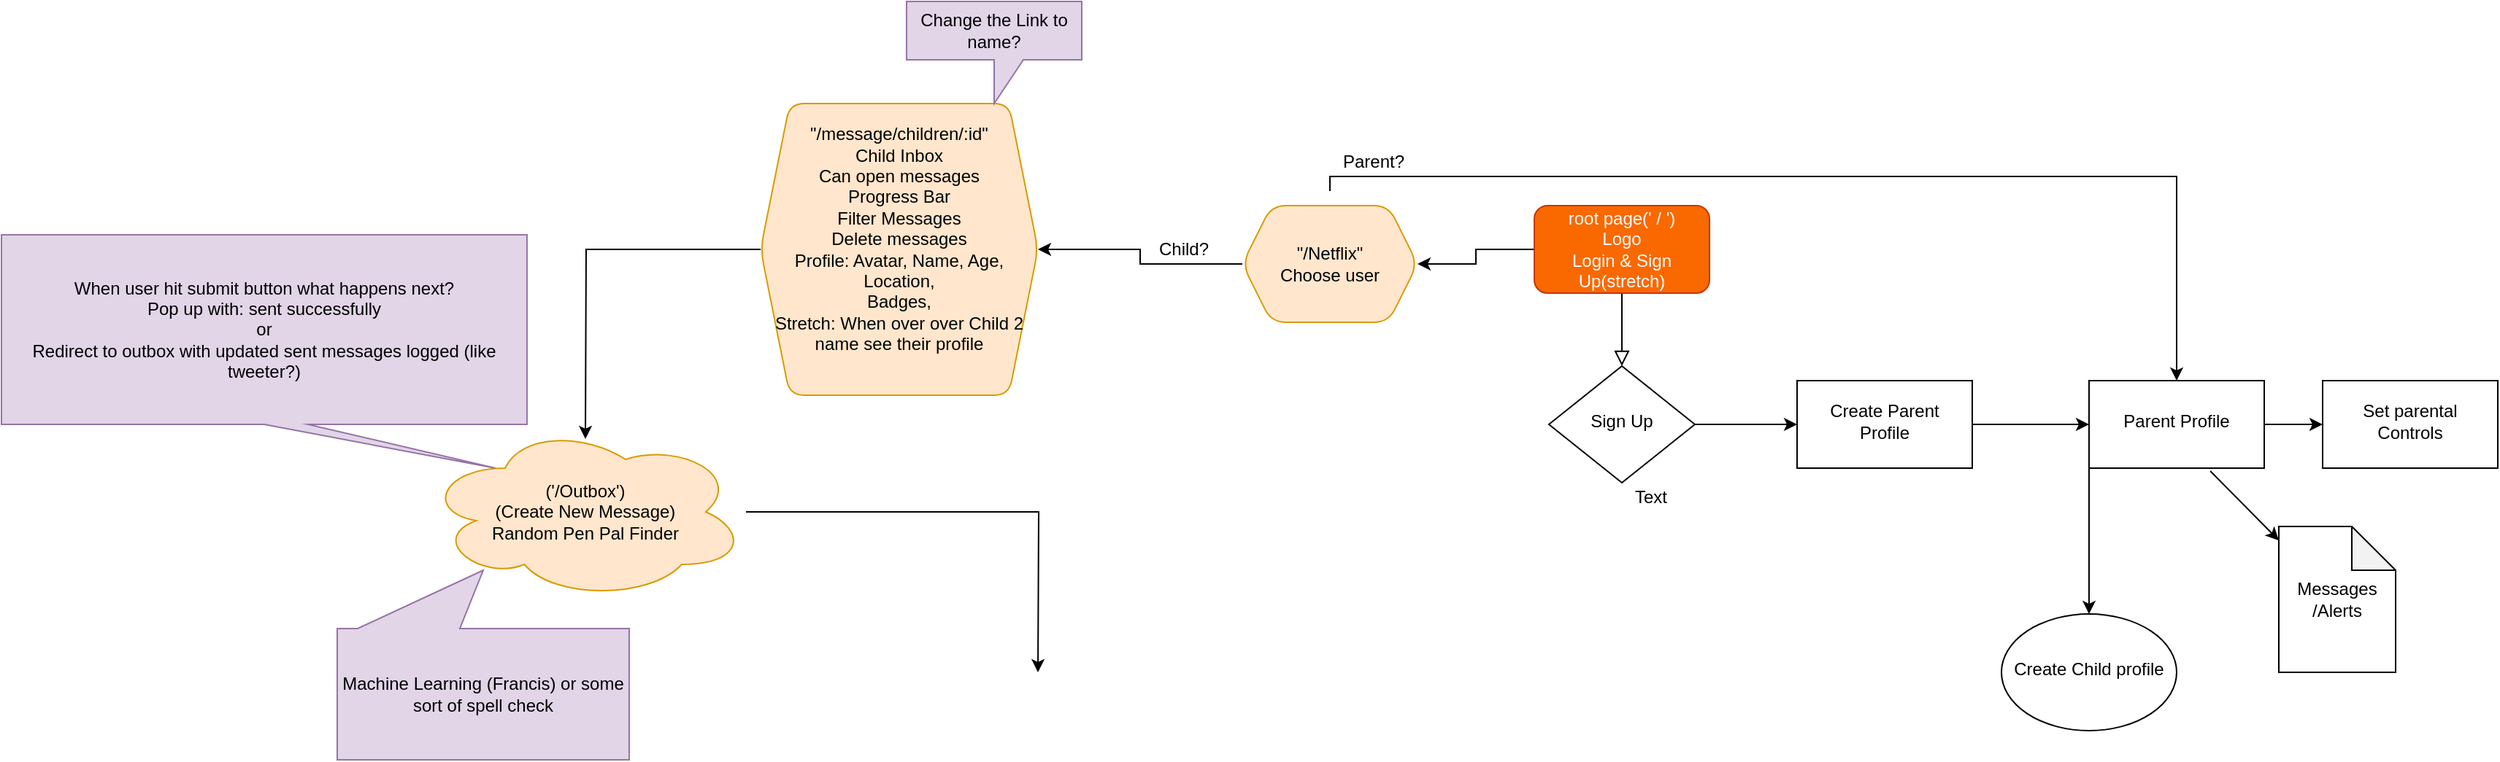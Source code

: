 <mxfile version="14.4.0" type="github">
  <diagram id="C5RBs43oDa-KdzZeNtuy" name="MVP Flow chart">
    <mxGraphModel dx="2737" dy="1714" grid="1" gridSize="10" guides="1" tooltips="1" connect="1" arrows="1" fold="1" page="1" pageScale="1" pageWidth="827" pageHeight="1169" math="0" shadow="0">
      <root>
        <mxCell id="WIyWlLk6GJQsqaUBKTNV-0" />
        <mxCell id="WIyWlLk6GJQsqaUBKTNV-1" parent="WIyWlLk6GJQsqaUBKTNV-0" />
        <mxCell id="WIyWlLk6GJQsqaUBKTNV-2" value="" style="rounded=0;html=1;jettySize=auto;orthogonalLoop=1;fontSize=11;endArrow=block;endFill=0;endSize=8;strokeWidth=1;shadow=0;labelBackgroundColor=none;edgeStyle=orthogonalEdgeStyle;" parent="WIyWlLk6GJQsqaUBKTNV-1" source="WIyWlLk6GJQsqaUBKTNV-3" target="WIyWlLk6GJQsqaUBKTNV-6" edge="1">
          <mxGeometry relative="1" as="geometry" />
        </mxCell>
        <mxCell id="m7V7Sn8osEWsgWAGHdAP-11" value="" style="edgeStyle=orthogonalEdgeStyle;rounded=0;orthogonalLoop=1;jettySize=auto;html=1;" parent="WIyWlLk6GJQsqaUBKTNV-1" source="WIyWlLk6GJQsqaUBKTNV-3" target="m7V7Sn8osEWsgWAGHdAP-10" edge="1">
          <mxGeometry relative="1" as="geometry" />
        </mxCell>
        <mxCell id="WIyWlLk6GJQsqaUBKTNV-3" value="&lt;div&gt;root page(&#39; / &#39;)&lt;/div&gt;&lt;div&gt;Logo&lt;br&gt;&lt;/div&gt;Login &amp;amp; Sign Up(stretch)" style="rounded=1;whiteSpace=wrap;html=1;fontSize=12;glass=0;strokeWidth=1;shadow=0;fillColor=#fa6800;strokeColor=#C73500;fontColor=#ffffff;" parent="WIyWlLk6GJQsqaUBKTNV-1" vertex="1">
          <mxGeometry x="160" y="60" width="120" height="60" as="geometry" />
        </mxCell>
        <mxCell id="m7V7Sn8osEWsgWAGHdAP-5" value="" style="edgeStyle=orthogonalEdgeStyle;rounded=0;orthogonalLoop=1;jettySize=auto;html=1;" parent="WIyWlLk6GJQsqaUBKTNV-1" source="WIyWlLk6GJQsqaUBKTNV-6" target="m7V7Sn8osEWsgWAGHdAP-4" edge="1">
          <mxGeometry relative="1" as="geometry" />
        </mxCell>
        <mxCell id="WIyWlLk6GJQsqaUBKTNV-6" value="Sign Up" style="rhombus;whiteSpace=wrap;html=1;shadow=0;fontFamily=Helvetica;fontSize=12;align=center;strokeWidth=1;spacing=6;spacingTop=-4;" parent="WIyWlLk6GJQsqaUBKTNV-1" vertex="1">
          <mxGeometry x="170" y="170" width="100" height="80" as="geometry" />
        </mxCell>
        <mxCell id="m7V7Sn8osEWsgWAGHdAP-7" value="" style="edgeStyle=orthogonalEdgeStyle;rounded=0;orthogonalLoop=1;jettySize=auto;html=1;" parent="WIyWlLk6GJQsqaUBKTNV-1" source="m7V7Sn8osEWsgWAGHdAP-4" target="m7V7Sn8osEWsgWAGHdAP-6" edge="1">
          <mxGeometry relative="1" as="geometry" />
        </mxCell>
        <mxCell id="m7V7Sn8osEWsgWAGHdAP-21" value="" style="edgeStyle=orthogonalEdgeStyle;rounded=0;orthogonalLoop=1;jettySize=auto;html=1;" parent="WIyWlLk6GJQsqaUBKTNV-1" source="m7V7Sn8osEWsgWAGHdAP-4" target="m7V7Sn8osEWsgWAGHdAP-20" edge="1">
          <mxGeometry relative="1" as="geometry" />
        </mxCell>
        <mxCell id="m7V7Sn8osEWsgWAGHdAP-4" value="Create Parent Profile" style="whiteSpace=wrap;html=1;shadow=0;strokeWidth=1;spacing=6;spacingTop=-4;" parent="WIyWlLk6GJQsqaUBKTNV-1" vertex="1">
          <mxGeometry x="340" y="180" width="120" height="60" as="geometry" />
        </mxCell>
        <mxCell id="bpLDAsdAK411dj6YcbkQ-1" value="" style="edgeStyle=orthogonalEdgeStyle;rounded=0;orthogonalLoop=1;jettySize=auto;html=1;" parent="WIyWlLk6GJQsqaUBKTNV-1" source="m7V7Sn8osEWsgWAGHdAP-6" target="bpLDAsdAK411dj6YcbkQ-0" edge="1">
          <mxGeometry relative="1" as="geometry" />
        </mxCell>
        <mxCell id="m7V7Sn8osEWsgWAGHdAP-6" value="Parent Profile" style="whiteSpace=wrap;html=1;shadow=0;strokeWidth=1;spacing=6;spacingTop=-4;" parent="WIyWlLk6GJQsqaUBKTNV-1" vertex="1">
          <mxGeometry x="540" y="180" width="120" height="60" as="geometry" />
        </mxCell>
        <mxCell id="m7V7Sn8osEWsgWAGHdAP-13" value="" style="edgeStyle=orthogonalEdgeStyle;rounded=0;orthogonalLoop=1;jettySize=auto;html=1;" parent="WIyWlLk6GJQsqaUBKTNV-1" source="m7V7Sn8osEWsgWAGHdAP-10" target="m7V7Sn8osEWsgWAGHdAP-12" edge="1">
          <mxGeometry relative="1" as="geometry" />
        </mxCell>
        <mxCell id="m7V7Sn8osEWsgWAGHdAP-10" value="&lt;div&gt;&quot;/Netflix&quot;&lt;/div&gt;&lt;div&gt;Choose user&lt;br&gt;&lt;/div&gt;" style="shape=hexagon;perimeter=hexagonPerimeter2;whiteSpace=wrap;html=1;fixedSize=1;rounded=1;shadow=0;strokeWidth=1;glass=0;fillColor=#ffe6cc;strokeColor=#d79b00;" parent="WIyWlLk6GJQsqaUBKTNV-1" vertex="1">
          <mxGeometry x="-40" y="60" width="120" height="80" as="geometry" />
        </mxCell>
        <mxCell id="m7V7Sn8osEWsgWAGHdAP-15" value="" style="edgeStyle=orthogonalEdgeStyle;rounded=0;orthogonalLoop=1;jettySize=auto;html=1;" parent="WIyWlLk6GJQsqaUBKTNV-1" source="m7V7Sn8osEWsgWAGHdAP-12" edge="1">
          <mxGeometry relative="1" as="geometry">
            <mxPoint x="-490" y="220" as="targetPoint" />
          </mxGeometry>
        </mxCell>
        <mxCell id="kK63E5BtAxR1k83QR-6p-11" style="edgeStyle=orthogonalEdgeStyle;rounded=0;orthogonalLoop=1;jettySize=auto;html=1;entryX=0.5;entryY=0;entryDx=0;entryDy=0;" parent="WIyWlLk6GJQsqaUBKTNV-1" target="m7V7Sn8osEWsgWAGHdAP-6" edge="1">
          <mxGeometry relative="1" as="geometry">
            <mxPoint x="20" y="50" as="sourcePoint" />
            <Array as="points">
              <mxPoint x="20" y="40" />
              <mxPoint x="600" y="40" />
            </Array>
          </mxGeometry>
        </mxCell>
        <mxCell id="m7V7Sn8osEWsgWAGHdAP-12" value="&lt;div&gt;&quot;/message/children/:id&quot; &lt;br&gt;&lt;/div&gt;&lt;div&gt;Child Inbox&lt;/div&gt;&lt;div&gt;Can open messages&lt;/div&gt;&lt;div&gt;Progress Bar&lt;/div&gt;&lt;div&gt;Filter Messages&lt;/div&gt;&lt;div&gt;Delete messages&lt;/div&gt;&lt;div&gt;Profile: Avatar, Name, Age, Location,&lt;/div&gt;&lt;div&gt;Badges,&lt;/div&gt;&lt;div&gt;Stretch: When over over Child 2 name see their profile&lt;br&gt;&lt;/div&gt;&lt;div&gt;&lt;br&gt;&lt;/div&gt;" style="shape=hexagon;perimeter=hexagonPerimeter2;whiteSpace=wrap;html=1;fixedSize=1;rounded=1;shadow=0;strokeWidth=1;glass=0;fillColor=#ffe6cc;strokeColor=#d79b00;" parent="WIyWlLk6GJQsqaUBKTNV-1" vertex="1">
          <mxGeometry x="-370" y="-10" width="190" height="200" as="geometry" />
        </mxCell>
        <mxCell id="m7V7Sn8osEWsgWAGHdAP-19" value="" style="edgeStyle=orthogonalEdgeStyle;rounded=0;orthogonalLoop=1;jettySize=auto;html=1;" parent="WIyWlLk6GJQsqaUBKTNV-1" source="m7V7Sn8osEWsgWAGHdAP-14" edge="1">
          <mxGeometry relative="1" as="geometry">
            <mxPoint x="-180" y="380" as="targetPoint" />
          </mxGeometry>
        </mxCell>
        <mxCell id="m7V7Sn8osEWsgWAGHdAP-14" value="&lt;div&gt;(&#39;/Outbox&#39;)&lt;/div&gt;&lt;div&gt;(Create New Message)&lt;/div&gt;&lt;div&gt;Random Pen Pal Finder&lt;br&gt;&lt;/div&gt;" style="ellipse;shape=cloud;whiteSpace=wrap;html=1;rounded=1;shadow=0;strokeWidth=1;glass=0;fillColor=#ffe6cc;strokeColor=#d79b00;" parent="WIyWlLk6GJQsqaUBKTNV-1" vertex="1">
          <mxGeometry x="-600" y="210" width="220" height="120" as="geometry" />
        </mxCell>
        <mxCell id="m7V7Sn8osEWsgWAGHdAP-20" value="Create Child profile" style="ellipse;whiteSpace=wrap;html=1;shadow=0;strokeWidth=1;spacing=6;spacingTop=-4;" parent="WIyWlLk6GJQsqaUBKTNV-1" vertex="1">
          <mxGeometry x="480" y="340" width="120" height="80" as="geometry" />
        </mxCell>
        <mxCell id="bpLDAsdAK411dj6YcbkQ-0" value="Set parental Controls" style="whiteSpace=wrap;html=1;shadow=0;strokeWidth=1;spacing=6;spacingTop=-4;" parent="WIyWlLk6GJQsqaUBKTNV-1" vertex="1">
          <mxGeometry x="700" y="180" width="120" height="60" as="geometry" />
        </mxCell>
        <mxCell id="kK63E5BtAxR1k83QR-6p-0" value="Child?" style="text;html=1;strokeColor=none;fillColor=none;align=center;verticalAlign=middle;whiteSpace=wrap;rounded=0;" parent="WIyWlLk6GJQsqaUBKTNV-1" vertex="1">
          <mxGeometry x="-100" y="80" width="40" height="20" as="geometry" />
        </mxCell>
        <mxCell id="kK63E5BtAxR1k83QR-6p-9" value="Parent?" style="text;html=1;strokeColor=none;fillColor=none;align=center;verticalAlign=middle;whiteSpace=wrap;rounded=0;" parent="WIyWlLk6GJQsqaUBKTNV-1" vertex="1">
          <mxGeometry x="30" y="20" width="40" height="20" as="geometry" />
        </mxCell>
        <mxCell id="kK63E5BtAxR1k83QR-6p-15" value="Messages&lt;br&gt;/Alerts" style="shape=note;whiteSpace=wrap;html=1;backgroundOutline=1;darkOpacity=0.05;" parent="WIyWlLk6GJQsqaUBKTNV-1" vertex="1">
          <mxGeometry x="670" y="280" width="80" height="100" as="geometry" />
        </mxCell>
        <mxCell id="kK63E5BtAxR1k83QR-6p-17" value="" style="endArrow=classic;html=1;exitX=0.692;exitY=1.033;exitDx=0;exitDy=0;exitPerimeter=0;" parent="WIyWlLk6GJQsqaUBKTNV-1" source="m7V7Sn8osEWsgWAGHdAP-6" target="kK63E5BtAxR1k83QR-6p-15" edge="1">
          <mxGeometry width="50" height="50" relative="1" as="geometry">
            <mxPoint x="500" y="250" as="sourcePoint" />
            <mxPoint x="550" y="200" as="targetPoint" />
          </mxGeometry>
        </mxCell>
        <mxCell id="d32U4PatCqtajsgmt4SY-2" value="Text" style="text;html=1;strokeColor=none;fillColor=none;align=center;verticalAlign=middle;whiteSpace=wrap;rounded=0;" vertex="1" parent="WIyWlLk6GJQsqaUBKTNV-1">
          <mxGeometry x="220" y="250" width="40" height="20" as="geometry" />
        </mxCell>
        <mxCell id="d32U4PatCqtajsgmt4SY-3" value="Change the Link to name?" style="shape=callout;whiteSpace=wrap;html=1;perimeter=calloutPerimeter;fillColor=#e1d5e7;strokeColor=#9673a6;" vertex="1" parent="WIyWlLk6GJQsqaUBKTNV-1">
          <mxGeometry x="-270" y="-80" width="120" height="70" as="geometry" />
        </mxCell>
        <mxCell id="d32U4PatCqtajsgmt4SY-4" value="&lt;div&gt;When user hit submit button what happens next?&lt;/div&gt;&lt;div&gt;Pop up with: sent successfully&lt;/div&gt;&lt;div&gt;or&lt;/div&gt;&lt;div&gt;Redirect to outbox with updated sent messages logged (like tweeter?)&lt;br&gt;&lt;/div&gt;" style="shape=callout;whiteSpace=wrap;html=1;perimeter=calloutPerimeter;size=30;position=0.5;base=30;position2=0.94;fillColor=#e1d5e7;strokeColor=#9673a6;" vertex="1" parent="WIyWlLk6GJQsqaUBKTNV-1">
          <mxGeometry x="-890" y="80" width="360" height="160" as="geometry" />
        </mxCell>
        <mxCell id="d32U4PatCqtajsgmt4SY-6" value="Machine Learning (Francis) or some sort of spell check" style="shape=callout;whiteSpace=wrap;html=1;perimeter=calloutPerimeter;position2=0.5;base=70;size=40;position=0.58;direction=west;fillColor=#e1d5e7;strokeColor=#9673a6;" vertex="1" parent="WIyWlLk6GJQsqaUBKTNV-1">
          <mxGeometry x="-660" y="310" width="200" height="130" as="geometry" />
        </mxCell>
      </root>
    </mxGraphModel>
  </diagram>
</mxfile>

